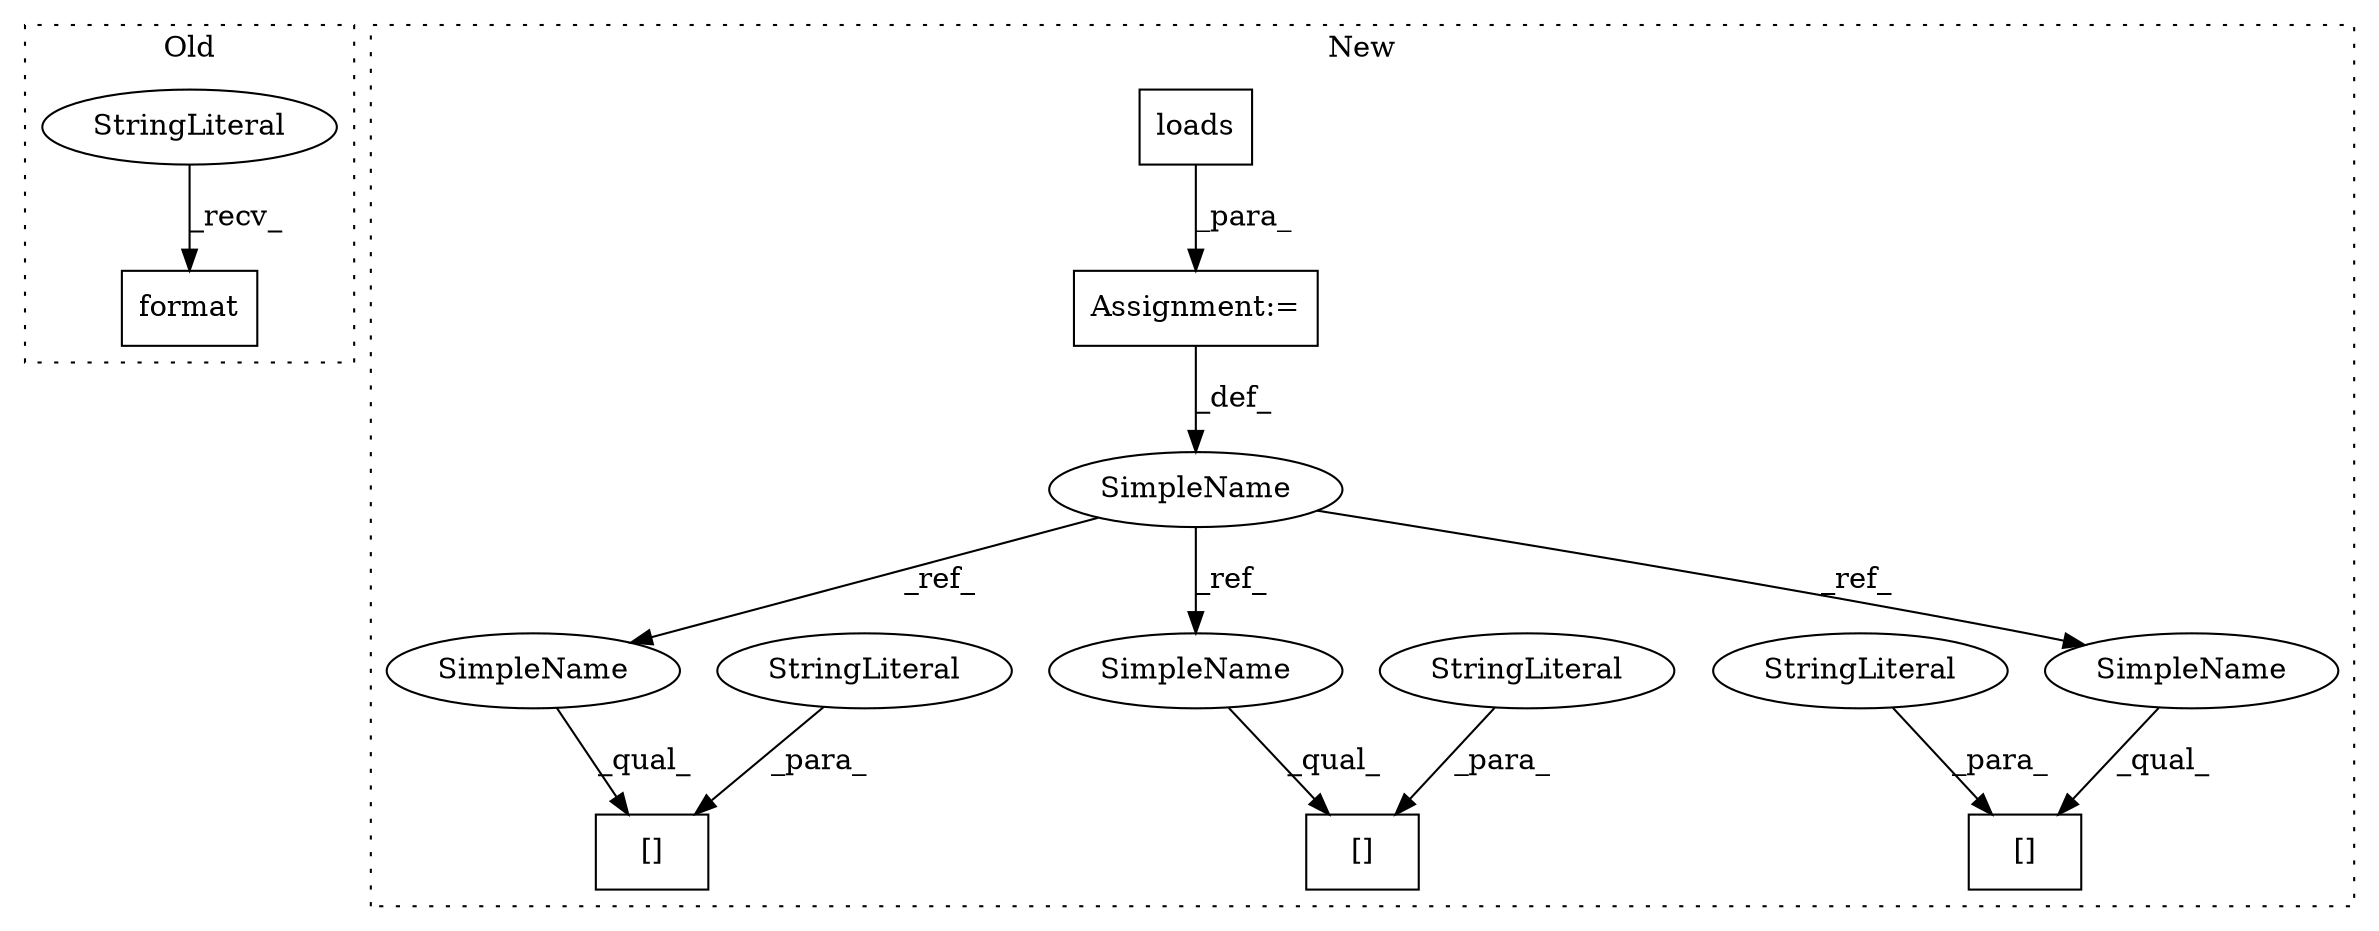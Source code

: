 digraph G {
subgraph cluster0 {
1 [label="format" a="32" s="3103,3121" l="7,1" shape="box"];
3 [label="StringLiteral" a="45" s="3073" l="29" shape="ellipse"];
label = "Old";
style="dotted";
}
subgraph cluster1 {
2 [label="loads" a="32" s="3047,3064" l="6,1" shape="box"];
4 [label="Assignment:=" a="7" s="3041" l="1" shape="box"];
5 [label="[]" a="2" s="3110,3127" l="9,1" shape="box"];
6 [label="StringLiteral" a="45" s="3119" l="8" shape="ellipse"];
7 [label="[]" a="2" s="3187,3202" l="9,1" shape="box"];
8 [label="SimpleName" a="42" s="3033" l="8" shape="ellipse"];
9 [label="[]" a="2" s="3343,3358" l="9,1" shape="box"];
10 [label="StringLiteral" a="45" s="3352" l="6" shape="ellipse"];
11 [label="StringLiteral" a="45" s="3196" l="6" shape="ellipse"];
12 [label="SimpleName" a="42" s="3110" l="8" shape="ellipse"];
13 [label="SimpleName" a="42" s="3187" l="8" shape="ellipse"];
14 [label="SimpleName" a="42" s="3343" l="8" shape="ellipse"];
label = "New";
style="dotted";
}
2 -> 4 [label="_para_"];
3 -> 1 [label="_recv_"];
4 -> 8 [label="_def_"];
6 -> 5 [label="_para_"];
8 -> 12 [label="_ref_"];
8 -> 13 [label="_ref_"];
8 -> 14 [label="_ref_"];
10 -> 9 [label="_para_"];
11 -> 7 [label="_para_"];
12 -> 5 [label="_qual_"];
13 -> 7 [label="_qual_"];
14 -> 9 [label="_qual_"];
}